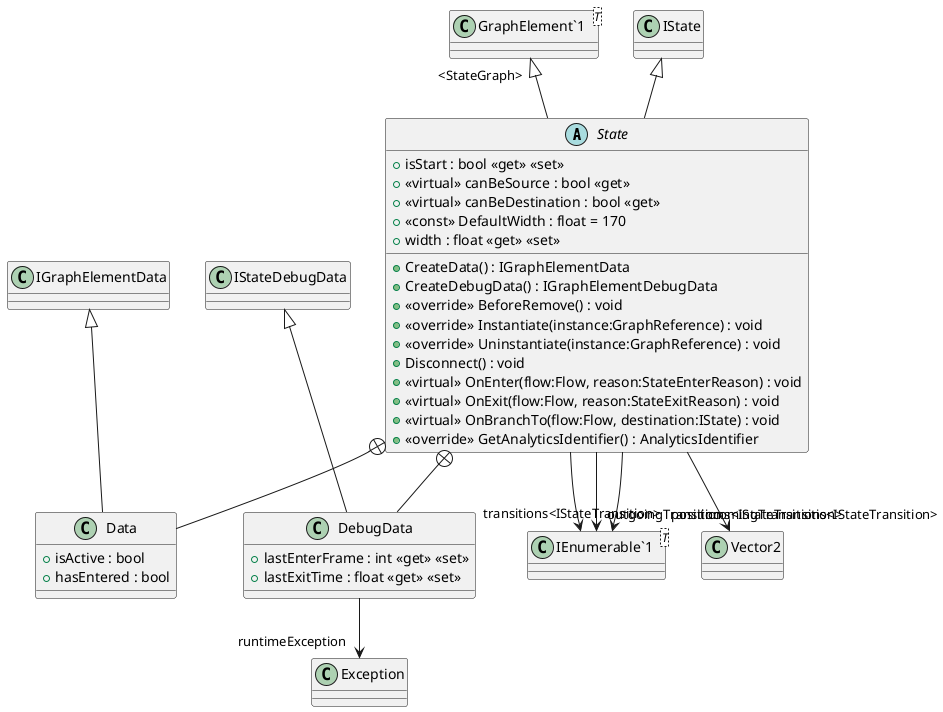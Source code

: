 @startuml
abstract class State {
    + CreateData() : IGraphElementData
    + CreateDebugData() : IGraphElementDebugData
    + isStart : bool <<get>> <<set>>
    + <<virtual>> canBeSource : bool <<get>>
    + <<virtual>> canBeDestination : bool <<get>>
    + <<override>> BeforeRemove() : void
    + <<override>> Instantiate(instance:GraphReference) : void
    + <<override>> Uninstantiate(instance:GraphReference) : void
    + Disconnect() : void
    + <<virtual>> OnEnter(flow:Flow, reason:StateEnterReason) : void
    + <<virtual>> OnExit(flow:Flow, reason:StateExitReason) : void
    + <<virtual>> OnBranchTo(flow:Flow, destination:IState) : void
    + <<const>> DefaultWidth : float = 170
    + width : float <<get>> <<set>>
    + <<override>> GetAnalyticsIdentifier() : AnalyticsIdentifier
}
class "GraphElement`1"<T> {
}
class Data {
    + isActive : bool
    + hasEntered : bool
}
class DebugData {
    + lastEnterFrame : int <<get>> <<set>>
    + lastExitTime : float <<get>> <<set>>
}
class "IEnumerable`1"<T> {
}
"GraphElement`1" "<StateGraph>" <|-- State
IState <|-- State
State --> "outgoingTransitions<IStateTransition>" "IEnumerable`1"
State --> "incomingTransitions<IStateTransition>" "IEnumerable`1"
State --> "transitions<IStateTransition>" "IEnumerable`1"
State --> "position" Vector2
State +-- Data
IGraphElementData <|-- Data
State +-- DebugData
IStateDebugData <|-- DebugData
DebugData --> "runtimeException" Exception
@enduml
